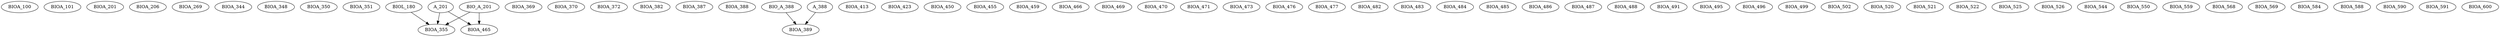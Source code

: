 digraph G {
    BIOA_100;
    BIOA_101;
    BIOA_201;
    BIOA_206;
    BIOA_269;
    BIOA_344;
    BIOA_348;
    BIOA_350;
    BIOA_351;
    edge [color=black];
    BIO_A_201 -> BIOA_355;
    A_201 -> BIOA_355;
    BIOL_180 -> BIOA_355;
    BIOA_369;
    BIOA_370;
    BIOA_372;
    BIOA_382;
    BIOA_387;
    BIOA_388;
    edge [color=black];
    BIO_A_388 -> BIOA_389;
    A_388 -> BIOA_389;
    BIOA_413;
    BIOA_423;
    BIOA_450;
    BIOA_455;
    BIOA_459;
    edge [color=black];
    BIO_A_201 -> BIOA_465;
    A_201 -> BIOA_465;
    BIOA_466;
    BIOA_469;
    BIOA_470;
    BIOA_471;
    BIOA_473;
    BIOA_476;
    BIOA_477;
    BIOA_482;
    BIOA_483;
    BIOA_484;
    BIOA_485;
    BIOA_486;
    BIOA_487;
    BIOA_488;
    BIOA_491;
    BIOA_495;
    BIOA_496;
    BIOA_499;
    BIOA_502;
    BIOA_520;
    BIOA_521;
    BIOA_522;
    BIOA_525;
    BIOA_526;
    BIOA_544;
    BIOA_550;
    BIOA_559;
    BIOA_568;
    BIOA_569;
    BIOA_584;
    BIOA_588;
    BIOA_590;
    BIOA_591;
    BIOA_600;
}
